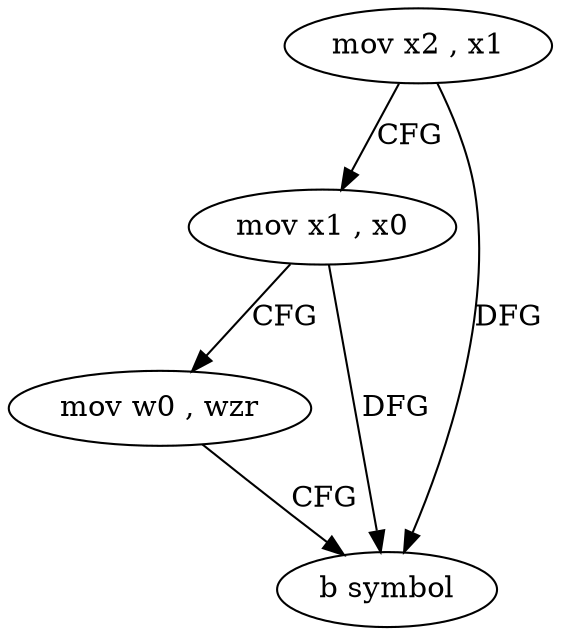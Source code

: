 digraph "func" {
"4211560" [label = "mov x2 , x1" ]
"4211564" [label = "mov x1 , x0" ]
"4211568" [label = "mov w0 , wzr" ]
"4211572" [label = "b symbol" ]
"4211560" -> "4211564" [ label = "CFG" ]
"4211560" -> "4211572" [ label = "DFG" ]
"4211564" -> "4211568" [ label = "CFG" ]
"4211564" -> "4211572" [ label = "DFG" ]
"4211568" -> "4211572" [ label = "CFG" ]
}
